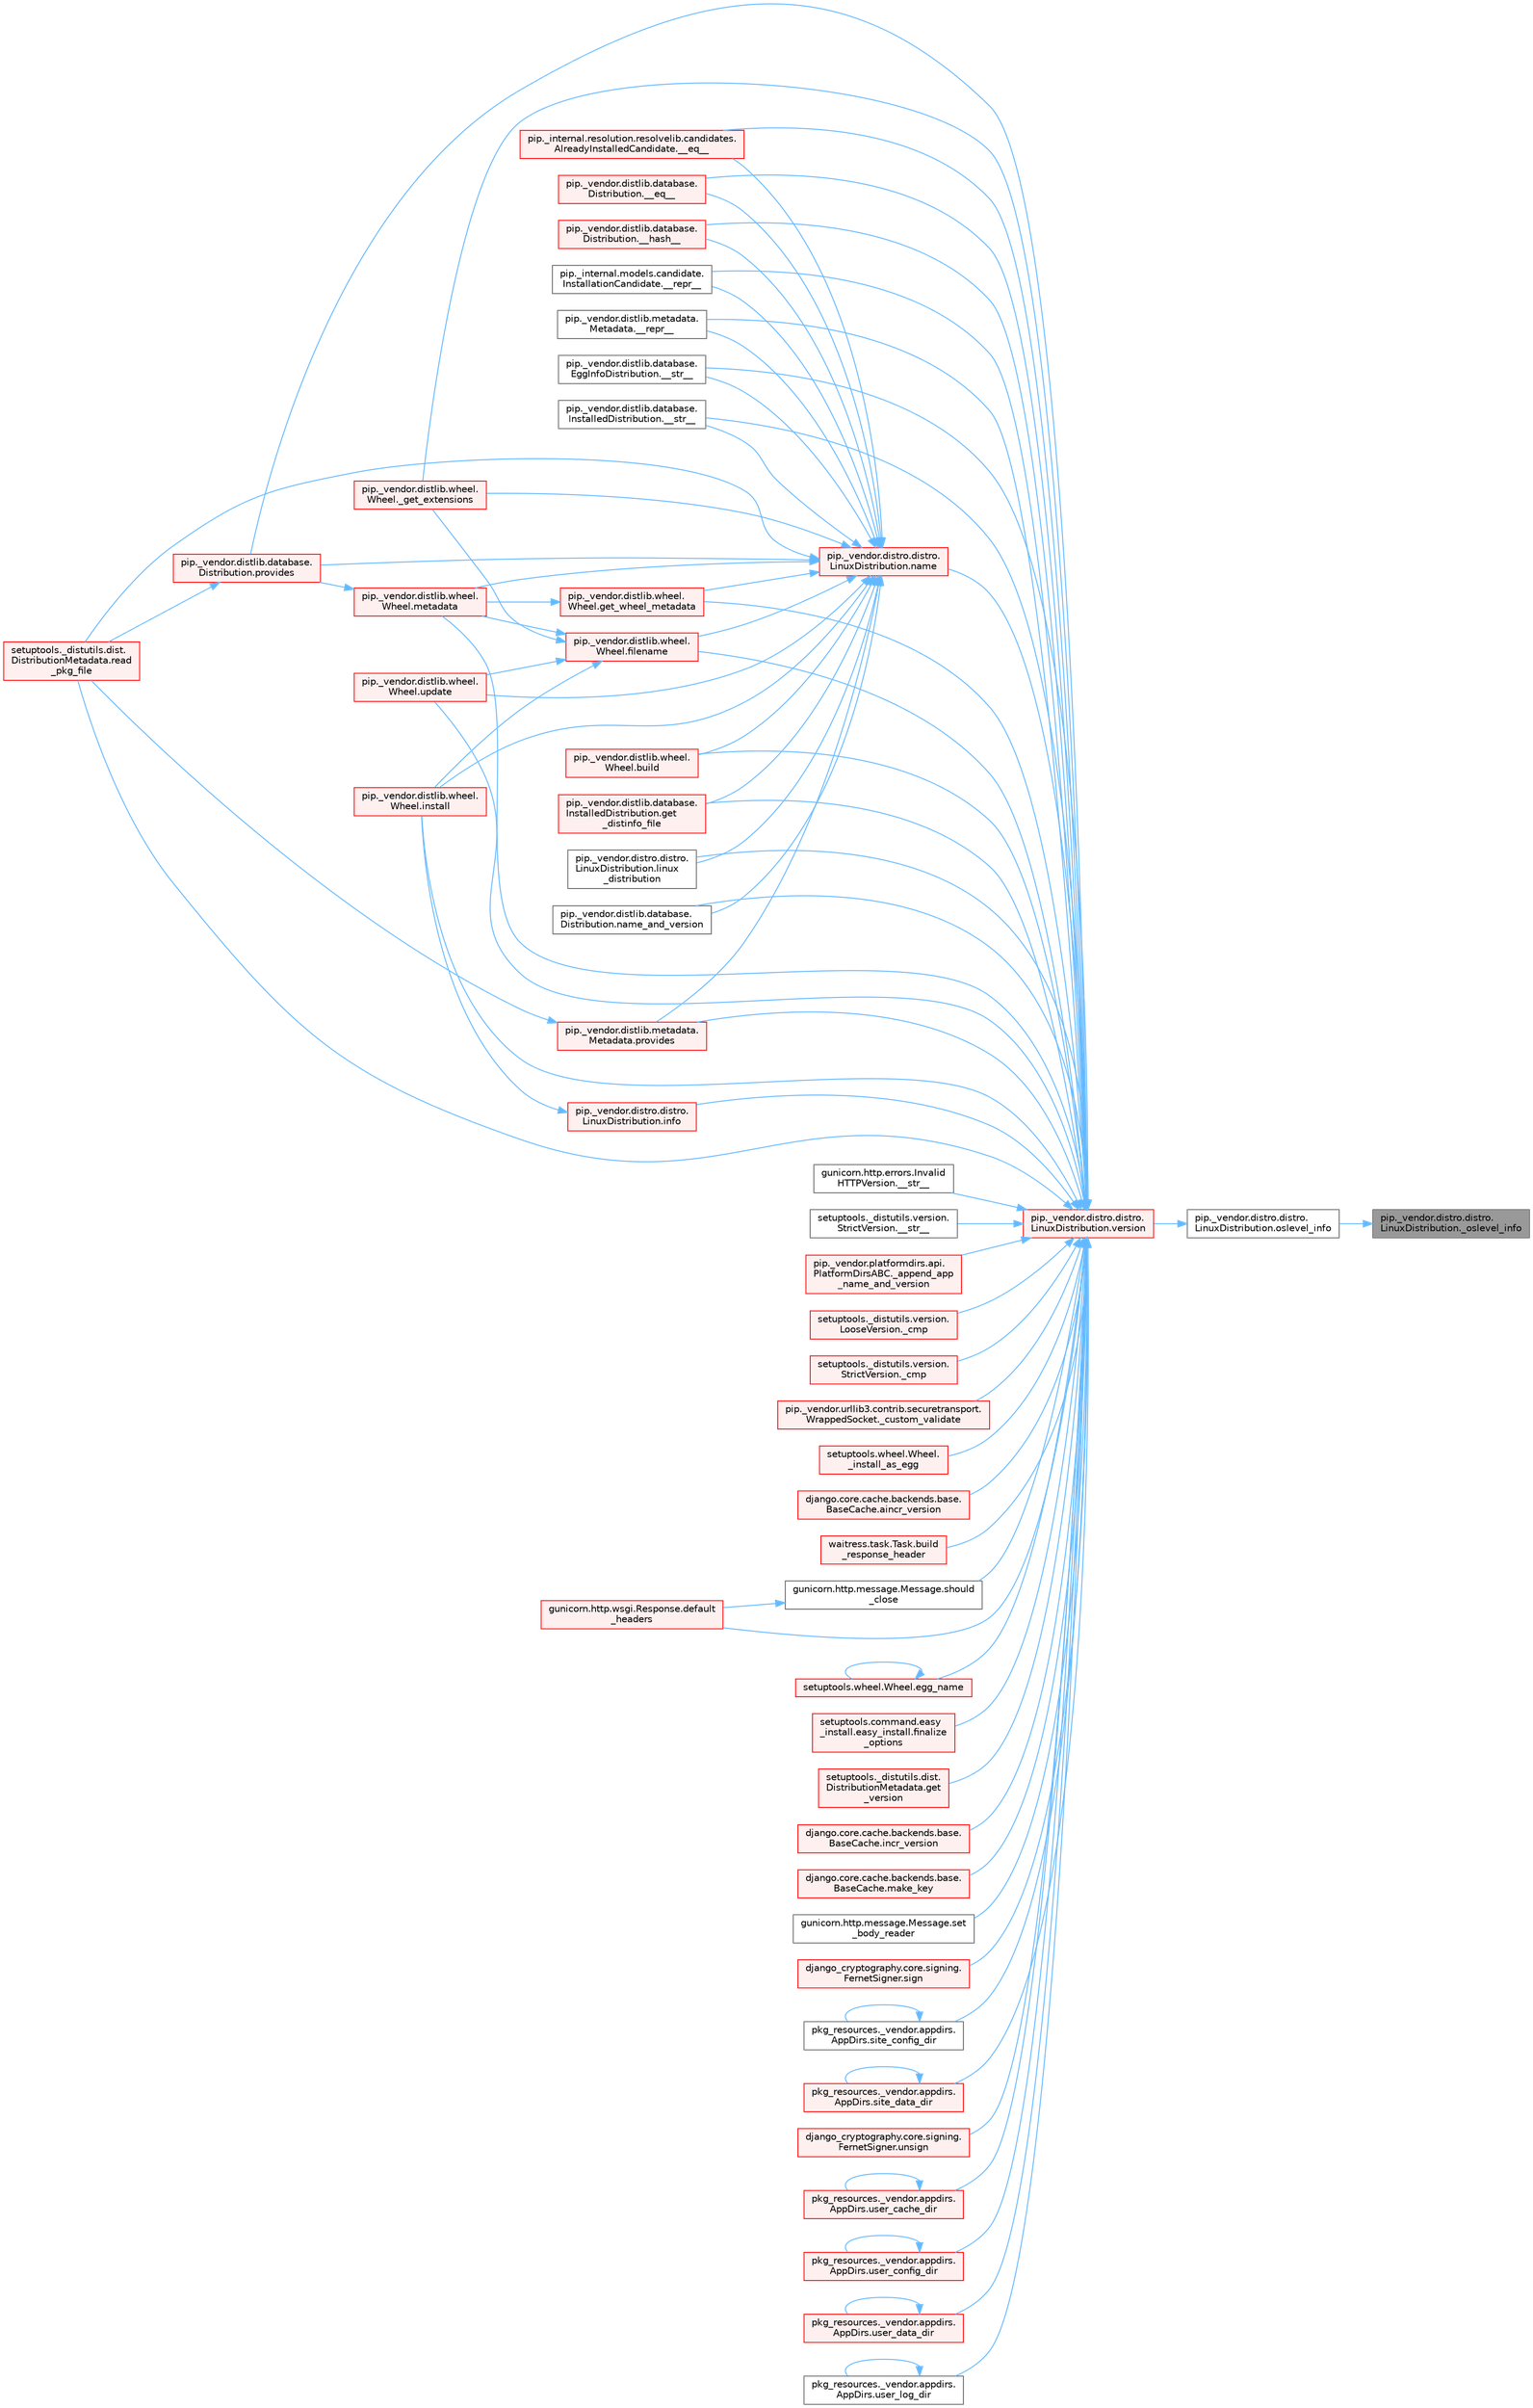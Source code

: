 digraph "pip._vendor.distro.distro.LinuxDistribution._oslevel_info"
{
 // LATEX_PDF_SIZE
  bgcolor="transparent";
  edge [fontname=Helvetica,fontsize=10,labelfontname=Helvetica,labelfontsize=10];
  node [fontname=Helvetica,fontsize=10,shape=box,height=0.2,width=0.4];
  rankdir="RL";
  Node1 [id="Node000001",label="pip._vendor.distro.distro.\lLinuxDistribution._oslevel_info",height=0.2,width=0.4,color="gray40", fillcolor="grey60", style="filled", fontcolor="black",tooltip=" "];
  Node1 -> Node2 [id="edge1_Node000001_Node000002",dir="back",color="steelblue1",style="solid",tooltip=" "];
  Node2 [id="Node000002",label="pip._vendor.distro.distro.\lLinuxDistribution.oslevel_info",height=0.2,width=0.4,color="grey40", fillcolor="white", style="filled",URL="$classpip_1_1__vendor_1_1distro_1_1distro_1_1_linux_distribution.html#ac8a698476164f2b6082683e73939943f",tooltip=" "];
  Node2 -> Node3 [id="edge2_Node000002_Node000003",dir="back",color="steelblue1",style="solid",tooltip=" "];
  Node3 [id="Node000003",label="pip._vendor.distro.distro.\lLinuxDistribution.version",height=0.2,width=0.4,color="red", fillcolor="#FFF0F0", style="filled",URL="$classpip_1_1__vendor_1_1distro_1_1distro_1_1_linux_distribution.html#a35f4d1557d49774f4cb5c3f52fca0676",tooltip=" "];
  Node3 -> Node4 [id="edge3_Node000003_Node000004",dir="back",color="steelblue1",style="solid",tooltip=" "];
  Node4 [id="Node000004",label="pip._internal.resolution.resolvelib.candidates.\lAlreadyInstalledCandidate.__eq__",height=0.2,width=0.4,color="red", fillcolor="#FFF0F0", style="filled",URL="$classpip_1_1__internal_1_1resolution_1_1resolvelib_1_1candidates_1_1_already_installed_candidate.html#a94393be14236fb68b64ac2b9f1e89d53",tooltip=" "];
  Node3 -> Node13 [id="edge4_Node000003_Node000013",dir="back",color="steelblue1",style="solid",tooltip=" "];
  Node13 [id="Node000013",label="pip._vendor.distlib.database.\lDistribution.__eq__",height=0.2,width=0.4,color="red", fillcolor="#FFF0F0", style="filled",URL="$classpip_1_1__vendor_1_1distlib_1_1database_1_1_distribution.html#aba7030b239fad6f8faac6fcb9bec27c2",tooltip=" "];
  Node3 -> Node14 [id="edge5_Node000003_Node000014",dir="back",color="steelblue1",style="solid",tooltip=" "];
  Node14 [id="Node000014",label="pip._vendor.distlib.database.\lDistribution.__hash__",height=0.2,width=0.4,color="red", fillcolor="#FFF0F0", style="filled",URL="$classpip_1_1__vendor_1_1distlib_1_1database_1_1_distribution.html#af9d117c9909f8cbf07f12c723b145c3b",tooltip=" "];
  Node3 -> Node17 [id="edge6_Node000003_Node000017",dir="back",color="steelblue1",style="solid",tooltip=" "];
  Node17 [id="Node000017",label="pip._internal.models.candidate.\lInstallationCandidate.__repr__",height=0.2,width=0.4,color="grey40", fillcolor="white", style="filled",URL="$classpip_1_1__internal_1_1models_1_1candidate_1_1_installation_candidate.html#a49ee1c1d2c89b1877a103e615b0b1d0b",tooltip=" "];
  Node3 -> Node18 [id="edge7_Node000003_Node000018",dir="back",color="steelblue1",style="solid",tooltip=" "];
  Node18 [id="Node000018",label="pip._vendor.distlib.metadata.\lMetadata.__repr__",height=0.2,width=0.4,color="grey40", fillcolor="white", style="filled",URL="$classpip_1_1__vendor_1_1distlib_1_1metadata_1_1_metadata.html#a74bb36abb79e822c290a5b685c928143",tooltip=" "];
  Node3 -> Node19 [id="edge8_Node000003_Node000019",dir="back",color="steelblue1",style="solid",tooltip=" "];
  Node19 [id="Node000019",label="gunicorn.http.errors.Invalid\lHTTPVersion.__str__",height=0.2,width=0.4,color="grey40", fillcolor="white", style="filled",URL="$classgunicorn_1_1http_1_1errors_1_1_invalid_h_t_t_p_version.html#a999e842d9532ffbcead19ce2d4a279ba",tooltip=" "];
  Node3 -> Node20 [id="edge9_Node000003_Node000020",dir="back",color="steelblue1",style="solid",tooltip=" "];
  Node20 [id="Node000020",label="pip._vendor.distlib.database.\lEggInfoDistribution.__str__",height=0.2,width=0.4,color="grey40", fillcolor="white", style="filled",URL="$classpip_1_1__vendor_1_1distlib_1_1database_1_1_egg_info_distribution.html#af41b6da57632e98e70bc1048b804289f",tooltip=" "];
  Node3 -> Node21 [id="edge10_Node000003_Node000021",dir="back",color="steelblue1",style="solid",tooltip=" "];
  Node21 [id="Node000021",label="pip._vendor.distlib.database.\lInstalledDistribution.__str__",height=0.2,width=0.4,color="grey40", fillcolor="white", style="filled",URL="$classpip_1_1__vendor_1_1distlib_1_1database_1_1_installed_distribution.html#a3650cd463a3185da518af72cc8ac9411",tooltip=" "];
  Node3 -> Node22 [id="edge11_Node000003_Node000022",dir="back",color="steelblue1",style="solid",tooltip=" "];
  Node22 [id="Node000022",label="setuptools._distutils.version.\lStrictVersion.__str__",height=0.2,width=0.4,color="grey40", fillcolor="white", style="filled",URL="$classsetuptools_1_1__distutils_1_1version_1_1_strict_version.html#a8d088ea2b9ec20a54671c466e9f82d72",tooltip=" "];
  Node3 -> Node23 [id="edge12_Node000003_Node000023",dir="back",color="steelblue1",style="solid",tooltip=" "];
  Node23 [id="Node000023",label="pip._vendor.platformdirs.api.\lPlatformDirsABC._append_app\l_name_and_version",height=0.2,width=0.4,color="red", fillcolor="#FFF0F0", style="filled",URL="$classpip_1_1__vendor_1_1platformdirs_1_1api_1_1_platform_dirs_a_b_c.html#ae786f3f45abba6f0a283b9ccbc98e626",tooltip=" "];
  Node3 -> Node53 [id="edge13_Node000003_Node000053",dir="back",color="steelblue1",style="solid",tooltip=" "];
  Node53 [id="Node000053",label="setuptools._distutils.version.\lLooseVersion._cmp",height=0.2,width=0.4,color="red", fillcolor="#FFF0F0", style="filled",URL="$classsetuptools_1_1__distutils_1_1version_1_1_loose_version.html#ae34a75c3977228cbb3f658b87d7a8302",tooltip=" "];
  Node3 -> Node59 [id="edge14_Node000003_Node000059",dir="back",color="steelblue1",style="solid",tooltip=" "];
  Node59 [id="Node000059",label="setuptools._distutils.version.\lStrictVersion._cmp",height=0.2,width=0.4,color="red", fillcolor="#FFF0F0", style="filled",URL="$classsetuptools_1_1__distutils_1_1version_1_1_strict_version.html#a4ee1ca0787935f5c04b658198e72c56b",tooltip=" "];
  Node3 -> Node60 [id="edge15_Node000003_Node000060",dir="back",color="steelblue1",style="solid",tooltip=" "];
  Node60 [id="Node000060",label="pip._vendor.urllib3.contrib.securetransport.\lWrappedSocket._custom_validate",height=0.2,width=0.4,color="red", fillcolor="#FFF0F0", style="filled",URL="$classpip_1_1__vendor_1_1urllib3_1_1contrib_1_1securetransport_1_1_wrapped_socket.html#a792d7036b5574cd74ffbf75a1d40e8ea",tooltip=" "];
  Node3 -> Node62 [id="edge16_Node000003_Node000062",dir="back",color="steelblue1",style="solid",tooltip=" "];
  Node62 [id="Node000062",label="pip._vendor.distlib.wheel.\lWheel._get_extensions",height=0.2,width=0.4,color="red", fillcolor="#FFF0F0", style="filled",URL="$classpip_1_1__vendor_1_1distlib_1_1wheel_1_1_wheel.html#a73a762e18348cb6866fe316c4796fb50",tooltip=" "];
  Node3 -> Node64 [id="edge17_Node000003_Node000064",dir="back",color="steelblue1",style="solid",tooltip=" "];
  Node64 [id="Node000064",label="setuptools.wheel.Wheel.\l_install_as_egg",height=0.2,width=0.4,color="red", fillcolor="#FFF0F0", style="filled",URL="$classsetuptools_1_1wheel_1_1_wheel.html#a90dcd30b57aed6e637f73721a1f89a52",tooltip=" "];
  Node3 -> Node66 [id="edge18_Node000003_Node000066",dir="back",color="steelblue1",style="solid",tooltip=" "];
  Node66 [id="Node000066",label="django.core.cache.backends.base.\lBaseCache.aincr_version",height=0.2,width=0.4,color="red", fillcolor="#FFF0F0", style="filled",URL="$classdjango_1_1core_1_1cache_1_1backends_1_1base_1_1_base_cache.html#a5bdde3e56edd5e24f410210663fe1ae3",tooltip=" "];
  Node3 -> Node68 [id="edge19_Node000003_Node000068",dir="back",color="steelblue1",style="solid",tooltip=" "];
  Node68 [id="Node000068",label="pip._vendor.distlib.wheel.\lWheel.build",height=0.2,width=0.4,color="red", fillcolor="#FFF0F0", style="filled",URL="$classpip_1_1__vendor_1_1distlib_1_1wheel_1_1_wheel.html#ac210c34fbaf3d638f1aef7af5627e002",tooltip=" "];
  Node3 -> Node75 [id="edge20_Node000003_Node000075",dir="back",color="steelblue1",style="solid",tooltip=" "];
  Node75 [id="Node000075",label="waitress.task.Task.build\l_response_header",height=0.2,width=0.4,color="red", fillcolor="#FFF0F0", style="filled",URL="$classwaitress_1_1task_1_1_task.html#a4f20433be6bea4c797bfeb62408b997e",tooltip=" "];
  Node3 -> Node2457 [id="edge21_Node000003_Node002457",dir="back",color="steelblue1",style="solid",tooltip=" "];
  Node2457 [id="Node002457",label="gunicorn.http.wsgi.Response.default\l_headers",height=0.2,width=0.4,color="red", fillcolor="#FFF0F0", style="filled",URL="$classgunicorn_1_1http_1_1wsgi_1_1_response.html#ae615d5cc5b4aac5adc56ef0e39c42d37",tooltip=" "];
  Node3 -> Node1713 [id="edge22_Node000003_Node001713",dir="back",color="steelblue1",style="solid",tooltip=" "];
  Node1713 [id="Node001713",label="setuptools.wheel.Wheel.egg_name",height=0.2,width=0.4,color="red", fillcolor="#FFF0F0", style="filled",URL="$classsetuptools_1_1wheel_1_1_wheel.html#ace57f96c61bc47f5ea2d223184a533f0",tooltip=" "];
  Node1713 -> Node1713 [id="edge23_Node001713_Node001713",dir="back",color="steelblue1",style="solid",tooltip=" "];
  Node3 -> Node1799 [id="edge24_Node000003_Node001799",dir="back",color="steelblue1",style="solid",tooltip=" "];
  Node1799 [id="Node001799",label="pip._vendor.distlib.wheel.\lWheel.filename",height=0.2,width=0.4,color="red", fillcolor="#FFF0F0", style="filled",URL="$classpip_1_1__vendor_1_1distlib_1_1wheel_1_1_wheel.html#a396687a6caff7584126f2dec111900fd",tooltip=" "];
  Node1799 -> Node62 [id="edge25_Node001799_Node000062",dir="back",color="steelblue1",style="solid",tooltip=" "];
  Node1799 -> Node1706 [id="edge26_Node001799_Node001706",dir="back",color="steelblue1",style="solid",tooltip=" "];
  Node1706 [id="Node001706",label="pip._vendor.distlib.wheel.\lWheel.install",height=0.2,width=0.4,color="red", fillcolor="#FFF0F0", style="filled",URL="$classpip_1_1__vendor_1_1distlib_1_1wheel_1_1_wheel.html#a2d42ca18eda62d320111afef46504f5c",tooltip=" "];
  Node1799 -> Node1707 [id="edge27_Node001799_Node001707",dir="back",color="steelblue1",style="solid",tooltip=" "];
  Node1707 [id="Node001707",label="pip._vendor.distlib.wheel.\lWheel.metadata",height=0.2,width=0.4,color="red", fillcolor="#FFF0F0", style="filled",URL="$classpip_1_1__vendor_1_1distlib_1_1wheel_1_1_wheel.html#a9e567ddb3165e2b2bdb2c358774b32a6",tooltip=" "];
  Node1707 -> Node2279 [id="edge28_Node001707_Node002279",dir="back",color="steelblue1",style="solid",tooltip=" "];
  Node2279 [id="Node002279",label="pip._vendor.distlib.database.\lDistribution.provides",height=0.2,width=0.4,color="red", fillcolor="#FFF0F0", style="filled",URL="$classpip_1_1__vendor_1_1distlib_1_1database_1_1_distribution.html#a4de0a18091046a76d9f6e2c424a50f7a",tooltip=" "];
  Node2279 -> Node861 [id="edge29_Node002279_Node000861",dir="back",color="steelblue1",style="solid",tooltip=" "];
  Node861 [id="Node000861",label="setuptools._distutils.dist.\lDistributionMetadata.read\l_pkg_file",height=0.2,width=0.4,color="red", fillcolor="#FFF0F0", style="filled",URL="$classsetuptools_1_1__distutils_1_1dist_1_1_distribution_metadata.html#a7efe01ce942992105bfa0866706a2f20",tooltip=" "];
  Node1799 -> Node1805 [id="edge30_Node001799_Node001805",dir="back",color="steelblue1",style="solid",tooltip=" "];
  Node1805 [id="Node001805",label="pip._vendor.distlib.wheel.\lWheel.update",height=0.2,width=0.4,color="red", fillcolor="#FFF0F0", style="filled",URL="$classpip_1_1__vendor_1_1distlib_1_1wheel_1_1_wheel.html#af0fa6892c3a4e935a5ff2887f80b14ff",tooltip=" "];
  Node3 -> Node2462 [id="edge31_Node000003_Node002462",dir="back",color="steelblue1",style="solid",tooltip=" "];
  Node2462 [id="Node002462",label="setuptools.command.easy\l_install.easy_install.finalize\l_options",height=0.2,width=0.4,color="red", fillcolor="#FFF0F0", style="filled",URL="$classsetuptools_1_1command_1_1easy__install_1_1easy__install.html#a66bc28801c39ae65342cc621450d91d6",tooltip=" "];
  Node3 -> Node1865 [id="edge32_Node000003_Node001865",dir="back",color="steelblue1",style="solid",tooltip=" "];
  Node1865 [id="Node001865",label="pip._vendor.distlib.database.\lInstalledDistribution.get\l_distinfo_file",height=0.2,width=0.4,color="red", fillcolor="#FFF0F0", style="filled",URL="$classpip_1_1__vendor_1_1distlib_1_1database_1_1_installed_distribution.html#a7be4b7ee5a90583117a35ee60ea24ced",tooltip=" "];
  Node3 -> Node2463 [id="edge33_Node000003_Node002463",dir="back",color="steelblue1",style="solid",tooltip=" "];
  Node2463 [id="Node002463",label="setuptools._distutils.dist.\lDistributionMetadata.get\l_version",height=0.2,width=0.4,color="red", fillcolor="#FFF0F0", style="filled",URL="$classsetuptools_1_1__distutils_1_1dist_1_1_distribution_metadata.html#a1eca2b8a7cf2a75288edcc6055d3e28a",tooltip=" "];
  Node3 -> Node1897 [id="edge34_Node000003_Node001897",dir="back",color="steelblue1",style="solid",tooltip=" "];
  Node1897 [id="Node001897",label="pip._vendor.distlib.wheel.\lWheel.get_wheel_metadata",height=0.2,width=0.4,color="red", fillcolor="#FFF0F0", style="filled",URL="$classpip_1_1__vendor_1_1distlib_1_1wheel_1_1_wheel.html#a66d906d4f1bf156d6c61f9265f2d34f2",tooltip=" "];
  Node1897 -> Node1707 [id="edge35_Node001897_Node001707",dir="back",color="steelblue1",style="solid",tooltip=" "];
  Node3 -> Node471 [id="edge36_Node000003_Node000471",dir="back",color="steelblue1",style="solid",tooltip=" "];
  Node471 [id="Node000471",label="django.core.cache.backends.base.\lBaseCache.incr_version",height=0.2,width=0.4,color="red", fillcolor="#FFF0F0", style="filled",URL="$classdjango_1_1core_1_1cache_1_1backends_1_1base_1_1_base_cache.html#a3ac7d74ffcfca67e2afee86ecf858b34",tooltip=" "];
  Node3 -> Node2464 [id="edge37_Node000003_Node002464",dir="back",color="steelblue1",style="solid",tooltip=" "];
  Node2464 [id="Node002464",label="pip._vendor.distro.distro.\lLinuxDistribution.info",height=0.2,width=0.4,color="red", fillcolor="#FFF0F0", style="filled",URL="$classpip_1_1__vendor_1_1distro_1_1distro_1_1_linux_distribution.html#a006af842ff29a5797a718d5b6f853c95",tooltip=" "];
  Node2464 -> Node1706 [id="edge38_Node002464_Node001706",dir="back",color="steelblue1",style="solid",tooltip=" "];
  Node3 -> Node1706 [id="edge39_Node000003_Node001706",dir="back",color="steelblue1",style="solid",tooltip=" "];
  Node3 -> Node2091 [id="edge40_Node000003_Node002091",dir="back",color="steelblue1",style="solid",tooltip=" "];
  Node2091 [id="Node002091",label="pip._vendor.distro.distro.\lLinuxDistribution.linux\l_distribution",height=0.2,width=0.4,color="grey40", fillcolor="white", style="filled",URL="$classpip_1_1__vendor_1_1distro_1_1distro_1_1_linux_distribution.html#a3babc6762bf16e331f59bf3b90d820ee",tooltip=" "];
  Node3 -> Node2467 [id="edge41_Node000003_Node002467",dir="back",color="steelblue1",style="solid",tooltip=" "];
  Node2467 [id="Node002467",label="django.core.cache.backends.base.\lBaseCache.make_key",height=0.2,width=0.4,color="red", fillcolor="#FFF0F0", style="filled",URL="$classdjango_1_1core_1_1cache_1_1backends_1_1base_1_1_base_cache.html#a5f0fc765671e4fe6607242a26c62c4ba",tooltip=" "];
  Node3 -> Node1707 [id="edge42_Node000003_Node001707",dir="back",color="steelblue1",style="solid",tooltip=" "];
  Node3 -> Node2512 [id="edge43_Node000003_Node002512",dir="back",color="steelblue1",style="solid",tooltip=" "];
  Node2512 [id="Node002512",label="pip._vendor.distro.distro.\lLinuxDistribution.name",height=0.2,width=0.4,color="red", fillcolor="#FFF0F0", style="filled",URL="$classpip_1_1__vendor_1_1distro_1_1distro_1_1_linux_distribution.html#a0f30009e5f86e89a27bd187e8a759e32",tooltip=" "];
  Node2512 -> Node4 [id="edge44_Node002512_Node000004",dir="back",color="steelblue1",style="solid",tooltip=" "];
  Node2512 -> Node13 [id="edge45_Node002512_Node000013",dir="back",color="steelblue1",style="solid",tooltip=" "];
  Node2512 -> Node14 [id="edge46_Node002512_Node000014",dir="back",color="steelblue1",style="solid",tooltip=" "];
  Node2512 -> Node17 [id="edge47_Node002512_Node000017",dir="back",color="steelblue1",style="solid",tooltip=" "];
  Node2512 -> Node18 [id="edge48_Node002512_Node000018",dir="back",color="steelblue1",style="solid",tooltip=" "];
  Node2512 -> Node20 [id="edge49_Node002512_Node000020",dir="back",color="steelblue1",style="solid",tooltip=" "];
  Node2512 -> Node21 [id="edge50_Node002512_Node000021",dir="back",color="steelblue1",style="solid",tooltip=" "];
  Node2512 -> Node62 [id="edge51_Node002512_Node000062",dir="back",color="steelblue1",style="solid",tooltip=" "];
  Node2512 -> Node68 [id="edge52_Node002512_Node000068",dir="back",color="steelblue1",style="solid",tooltip=" "];
  Node2512 -> Node1799 [id="edge53_Node002512_Node001799",dir="back",color="steelblue1",style="solid",tooltip=" "];
  Node2512 -> Node1865 [id="edge54_Node002512_Node001865",dir="back",color="steelblue1",style="solid",tooltip=" "];
  Node2512 -> Node1897 [id="edge55_Node002512_Node001897",dir="back",color="steelblue1",style="solid",tooltip=" "];
  Node2512 -> Node1706 [id="edge56_Node002512_Node001706",dir="back",color="steelblue1",style="solid",tooltip=" "];
  Node2512 -> Node2091 [id="edge57_Node002512_Node002091",dir="back",color="steelblue1",style="solid",tooltip=" "];
  Node2512 -> Node1707 [id="edge58_Node002512_Node001707",dir="back",color="steelblue1",style="solid",tooltip=" "];
  Node2512 -> Node2104 [id="edge59_Node002512_Node002104",dir="back",color="steelblue1",style="solid",tooltip=" "];
  Node2104 [id="Node002104",label="pip._vendor.distlib.database.\lDistribution.name_and_version",height=0.2,width=0.4,color="grey40", fillcolor="white", style="filled",URL="$classpip_1_1__vendor_1_1distlib_1_1database_1_1_distribution.html#a2241c5256fd247c1fa728b0aef0289ee",tooltip=" "];
  Node2512 -> Node2279 [id="edge60_Node002512_Node002279",dir="back",color="steelblue1",style="solid",tooltip=" "];
  Node2512 -> Node2284 [id="edge61_Node002512_Node002284",dir="back",color="steelblue1",style="solid",tooltip=" "];
  Node2284 [id="Node002284",label="pip._vendor.distlib.metadata.\lMetadata.provides",height=0.2,width=0.4,color="red", fillcolor="#FFF0F0", style="filled",URL="$classpip_1_1__vendor_1_1distlib_1_1metadata_1_1_metadata.html#ae53753d7d2db182469e417659e3d3d2f",tooltip=" "];
  Node2284 -> Node861 [id="edge62_Node002284_Node000861",dir="back",color="steelblue1",style="solid",tooltip=" "];
  Node2512 -> Node861 [id="edge63_Node002512_Node000861",dir="back",color="steelblue1",style="solid",tooltip=" "];
  Node2512 -> Node1805 [id="edge64_Node002512_Node001805",dir="back",color="steelblue1",style="solid",tooltip=" "];
  Node3 -> Node2104 [id="edge65_Node000003_Node002104",dir="back",color="steelblue1",style="solid",tooltip=" "];
  Node3 -> Node2279 [id="edge66_Node000003_Node002279",dir="back",color="steelblue1",style="solid",tooltip=" "];
  Node3 -> Node2284 [id="edge67_Node000003_Node002284",dir="back",color="steelblue1",style="solid",tooltip=" "];
  Node3 -> Node861 [id="edge68_Node000003_Node000861",dir="back",color="steelblue1",style="solid",tooltip=" "];
  Node3 -> Node2513 [id="edge69_Node000003_Node002513",dir="back",color="steelblue1",style="solid",tooltip=" "];
  Node2513 [id="Node002513",label="gunicorn.http.message.Message.set\l_body_reader",height=0.2,width=0.4,color="grey40", fillcolor="white", style="filled",URL="$classgunicorn_1_1http_1_1message_1_1_message.html#aef68376778a5f5000498cd026c7e8abe",tooltip=" "];
  Node3 -> Node2514 [id="edge70_Node000003_Node002514",dir="back",color="steelblue1",style="solid",tooltip=" "];
  Node2514 [id="Node002514",label="gunicorn.http.message.Message.should\l_close",height=0.2,width=0.4,color="grey40", fillcolor="white", style="filled",URL="$classgunicorn_1_1http_1_1message_1_1_message.html#af586cb1560b5475169335d26b9115505",tooltip=" "];
  Node2514 -> Node2457 [id="edge71_Node002514_Node002457",dir="back",color="steelblue1",style="solid",tooltip=" "];
  Node3 -> Node1466 [id="edge72_Node000003_Node001466",dir="back",color="steelblue1",style="solid",tooltip=" "];
  Node1466 [id="Node001466",label="django_cryptography.core.signing.\lFernetSigner.sign",height=0.2,width=0.4,color="red", fillcolor="#FFF0F0", style="filled",URL="$classdjango__cryptography_1_1core_1_1signing_1_1_fernet_signer.html#a87f18cb8562e42bba62a7f8df8ad7ecc",tooltip=" "];
  Node3 -> Node2515 [id="edge73_Node000003_Node002515",dir="back",color="steelblue1",style="solid",tooltip=" "];
  Node2515 [id="Node002515",label="pkg_resources._vendor.appdirs.\lAppDirs.site_config_dir",height=0.2,width=0.4,color="grey40", fillcolor="white", style="filled",URL="$classpkg__resources_1_1__vendor_1_1appdirs_1_1_app_dirs.html#a434871017325efdc79196ea1039d5666",tooltip=" "];
  Node2515 -> Node2515 [id="edge74_Node002515_Node002515",dir="back",color="steelblue1",style="solid",tooltip=" "];
  Node3 -> Node2516 [id="edge75_Node000003_Node002516",dir="back",color="steelblue1",style="solid",tooltip=" "];
  Node2516 [id="Node002516",label="pkg_resources._vendor.appdirs.\lAppDirs.site_data_dir",height=0.2,width=0.4,color="red", fillcolor="#FFF0F0", style="filled",URL="$classpkg__resources_1_1__vendor_1_1appdirs_1_1_app_dirs.html#aa0f93c1b97308980b1e640e9f23e5a81",tooltip=" "];
  Node2516 -> Node2516 [id="edge76_Node002516_Node002516",dir="back",color="steelblue1",style="solid",tooltip=" "];
  Node3 -> Node1470 [id="edge77_Node000003_Node001470",dir="back",color="steelblue1",style="solid",tooltip=" "];
  Node1470 [id="Node001470",label="django_cryptography.core.signing.\lFernetSigner.unsign",height=0.2,width=0.4,color="red", fillcolor="#FFF0F0", style="filled",URL="$classdjango__cryptography_1_1core_1_1signing_1_1_fernet_signer.html#a11875307742f3cc186c5baf436a20440",tooltip=" "];
  Node3 -> Node1805 [id="edge78_Node000003_Node001805",dir="back",color="steelblue1",style="solid",tooltip=" "];
  Node3 -> Node2517 [id="edge79_Node000003_Node002517",dir="back",color="steelblue1",style="solid",tooltip=" "];
  Node2517 [id="Node002517",label="pkg_resources._vendor.appdirs.\lAppDirs.user_cache_dir",height=0.2,width=0.4,color="red", fillcolor="#FFF0F0", style="filled",URL="$classpkg__resources_1_1__vendor_1_1appdirs_1_1_app_dirs.html#a69791d9eaf84c7dae75102ecf6de60e8",tooltip=" "];
  Node2517 -> Node2517 [id="edge80_Node002517_Node002517",dir="back",color="steelblue1",style="solid",tooltip=" "];
  Node3 -> Node2518 [id="edge81_Node000003_Node002518",dir="back",color="steelblue1",style="solid",tooltip=" "];
  Node2518 [id="Node002518",label="pkg_resources._vendor.appdirs.\lAppDirs.user_config_dir",height=0.2,width=0.4,color="red", fillcolor="#FFF0F0", style="filled",URL="$classpkg__resources_1_1__vendor_1_1appdirs_1_1_app_dirs.html#ac3d0f5c8bb8e7976622c0109a3f625f5",tooltip=" "];
  Node2518 -> Node2518 [id="edge82_Node002518_Node002518",dir="back",color="steelblue1",style="solid",tooltip=" "];
  Node3 -> Node2519 [id="edge83_Node000003_Node002519",dir="back",color="steelblue1",style="solid",tooltip=" "];
  Node2519 [id="Node002519",label="pkg_resources._vendor.appdirs.\lAppDirs.user_data_dir",height=0.2,width=0.4,color="red", fillcolor="#FFF0F0", style="filled",URL="$classpkg__resources_1_1__vendor_1_1appdirs_1_1_app_dirs.html#a41b3853b4bfc26382084ebd3e411da3a",tooltip=" "];
  Node2519 -> Node2519 [id="edge84_Node002519_Node002519",dir="back",color="steelblue1",style="solid",tooltip=" "];
  Node3 -> Node2520 [id="edge85_Node000003_Node002520",dir="back",color="steelblue1",style="solid",tooltip=" "];
  Node2520 [id="Node002520",label="pkg_resources._vendor.appdirs.\lAppDirs.user_log_dir",height=0.2,width=0.4,color="grey40", fillcolor="white", style="filled",URL="$classpkg__resources_1_1__vendor_1_1appdirs_1_1_app_dirs.html#a9b3e914181bc14cc186db00169bce6ea",tooltip=" "];
  Node2520 -> Node2520 [id="edge86_Node002520_Node002520",dir="back",color="steelblue1",style="solid",tooltip=" "];
}
